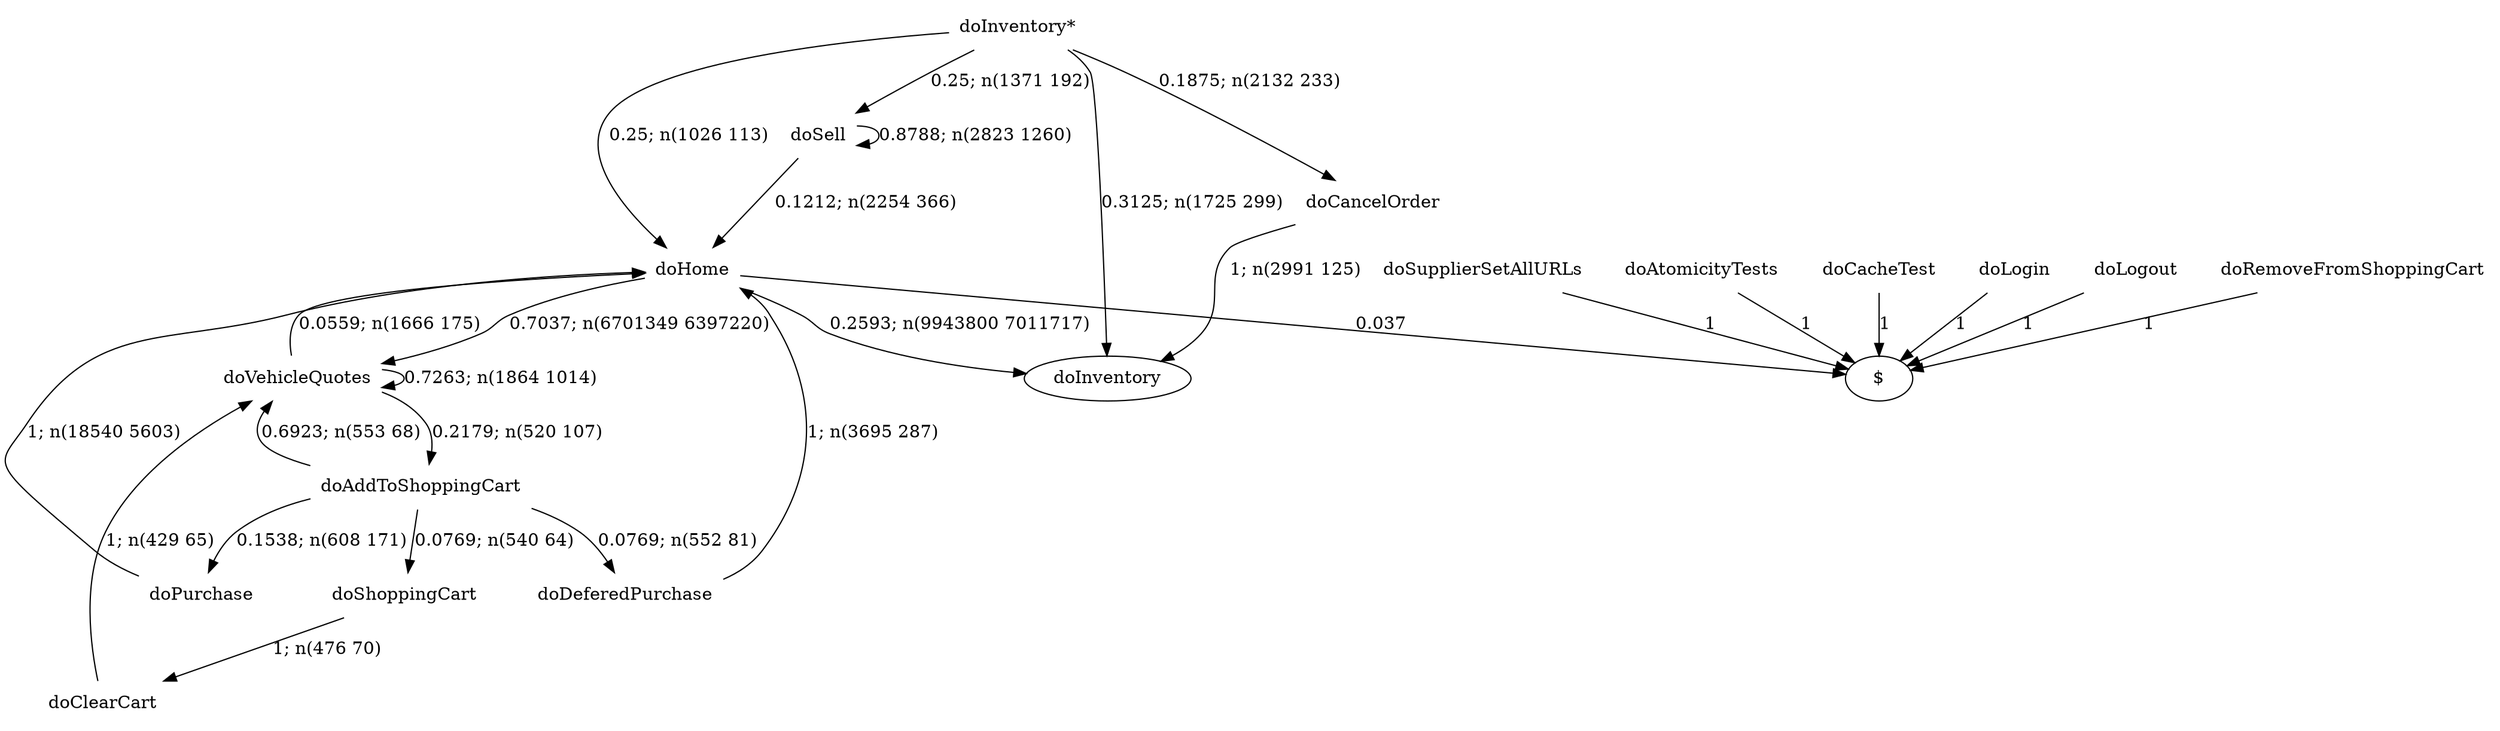 digraph G {"doInventory*" [label="doInventory*",shape=none];"doSupplierSetAllURLs" [label="doSupplierSetAllURLs",shape=none];"doAtomicityTests" [label="doAtomicityTests",shape=none];"doCacheTest" [label="doCacheTest",shape=none];"doLogin" [label="doLogin",shape=none];"doVehicleQuotes" [label="doVehicleQuotes",shape=none];"doAddToShoppingCart" [label="doAddToShoppingCart",shape=none];"doDeferedPurchase" [label="doDeferedPurchase",shape=none];"doHome" [label="doHome",shape=none];"doShoppingCart" [label="doShoppingCart",shape=none];"doClearCart" [label="doClearCart",shape=none];"doPurchase" [label="doPurchase",shape=none];"doSell" [label="doSell",shape=none];"doLogout" [label="doLogout",shape=none];"doCancelOrder" [label="doCancelOrder",shape=none];"doRemoveFromShoppingCart" [label="doRemoveFromShoppingCart",shape=none];"doInventory*"->"doInventory" [style=solid,label="0.3125; n(1725 299)"];"doInventory*"->"doHome" [style=solid,label="0.25; n(1026 113)"];"doInventory*"->"doSell" [style=solid,label="0.25; n(1371 192)"];"doInventory*"->"doCancelOrder" [style=solid,label="0.1875; n(2132 233)"];"doSupplierSetAllURLs"->"$" [style=solid,label="1"];"doAtomicityTests"->"$" [style=solid,label="1"];"doCacheTest"->"$" [style=solid,label="1"];"doLogin"->"$" [style=solid,label="1"];"doVehicleQuotes"->"doVehicleQuotes" [style=solid,label="0.7263; n(1864 1014)"];"doVehicleQuotes"->"doAddToShoppingCart" [style=solid,label="0.2179; n(520 107)"];"doVehicleQuotes"->"doHome" [style=solid,label="0.0559; n(1666 175)"];"doAddToShoppingCart"->"doVehicleQuotes" [style=solid,label="0.6923; n(553 68)"];"doAddToShoppingCart"->"doDeferedPurchase" [style=solid,label="0.0769; n(552 81)"];"doAddToShoppingCart"->"doShoppingCart" [style=solid,label="0.0769; n(540 64)"];"doAddToShoppingCart"->"doPurchase" [style=solid,label="0.1538; n(608 171)"];"doDeferedPurchase"->"doHome" [style=solid,label="1; n(3695 287)"];"doHome"->"doInventory" [style=solid,label="0.2593; n(9943800 7011717)"];"doHome"->"doVehicleQuotes" [style=solid,label="0.7037; n(6701349 6397220)"];"doHome"->"$" [style=solid,label="0.037"];"doShoppingCart"->"doClearCart" [style=solid,label="1; n(476 70)"];"doClearCart"->"doVehicleQuotes" [style=solid,label="1; n(429 65)"];"doPurchase"->"doHome" [style=solid,label="1; n(18540 5603)"];"doSell"->"doHome" [style=solid,label="0.1212; n(2254 366)"];"doSell"->"doSell" [style=solid,label="0.8788; n(2823 1260)"];"doLogout"->"$" [style=solid,label="1"];"doCancelOrder"->"doInventory" [style=solid,label="1; n(2991 125)"];"doRemoveFromShoppingCart"->"$" [style=solid,label="1"];}